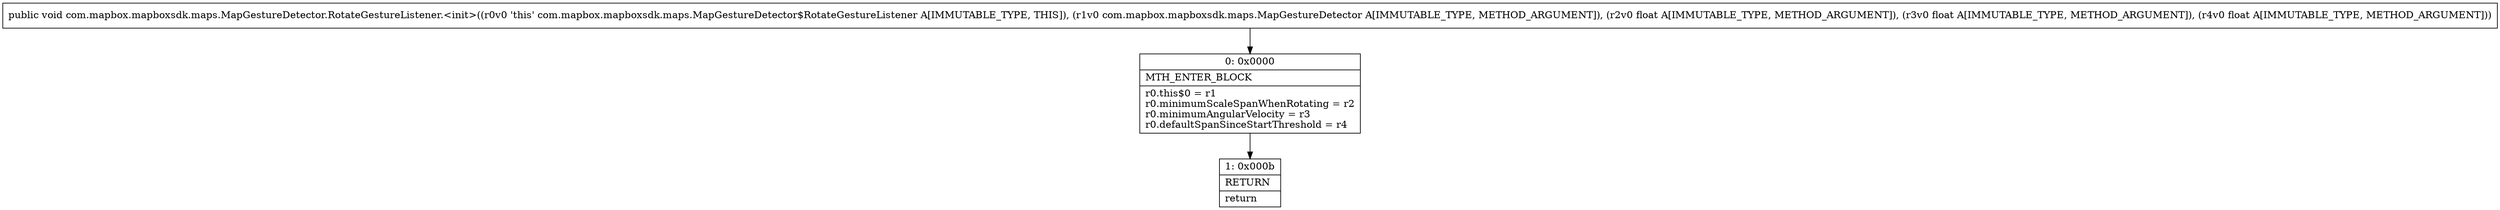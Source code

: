 digraph "CFG forcom.mapbox.mapboxsdk.maps.MapGestureDetector.RotateGestureListener.\<init\>(Lcom\/mapbox\/mapboxsdk\/maps\/MapGestureDetector;FFF)V" {
Node_0 [shape=record,label="{0\:\ 0x0000|MTH_ENTER_BLOCK\l|r0.this$0 = r1\lr0.minimumScaleSpanWhenRotating = r2\lr0.minimumAngularVelocity = r3\lr0.defaultSpanSinceStartThreshold = r4\l}"];
Node_1 [shape=record,label="{1\:\ 0x000b|RETURN\l|return\l}"];
MethodNode[shape=record,label="{public void com.mapbox.mapboxsdk.maps.MapGestureDetector.RotateGestureListener.\<init\>((r0v0 'this' com.mapbox.mapboxsdk.maps.MapGestureDetector$RotateGestureListener A[IMMUTABLE_TYPE, THIS]), (r1v0 com.mapbox.mapboxsdk.maps.MapGestureDetector A[IMMUTABLE_TYPE, METHOD_ARGUMENT]), (r2v0 float A[IMMUTABLE_TYPE, METHOD_ARGUMENT]), (r3v0 float A[IMMUTABLE_TYPE, METHOD_ARGUMENT]), (r4v0 float A[IMMUTABLE_TYPE, METHOD_ARGUMENT])) }"];
MethodNode -> Node_0;
Node_0 -> Node_1;
}

